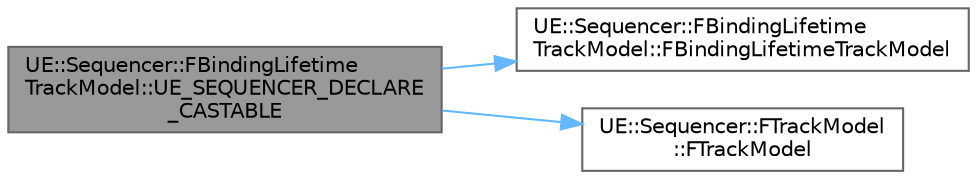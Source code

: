 digraph "UE::Sequencer::FBindingLifetimeTrackModel::UE_SEQUENCER_DECLARE_CASTABLE"
{
 // INTERACTIVE_SVG=YES
 // LATEX_PDF_SIZE
  bgcolor="transparent";
  edge [fontname=Helvetica,fontsize=10,labelfontname=Helvetica,labelfontsize=10];
  node [fontname=Helvetica,fontsize=10,shape=box,height=0.2,width=0.4];
  rankdir="LR";
  Node1 [id="Node000001",label="UE::Sequencer::FBindingLifetime\lTrackModel::UE_SEQUENCER_DECLARE\l_CASTABLE",height=0.2,width=0.4,color="gray40", fillcolor="grey60", style="filled", fontcolor="black",tooltip=" "];
  Node1 -> Node2 [id="edge1_Node000001_Node000002",color="steelblue1",style="solid",tooltip=" "];
  Node2 [id="Node000002",label="UE::Sequencer::FBindingLifetime\lTrackModel::FBindingLifetimeTrackModel",height=0.2,width=0.4,color="grey40", fillcolor="white", style="filled",URL="$d6/d1b/classUE_1_1Sequencer_1_1FBindingLifetimeTrackModel.html#a78077d1804aff7cda66875d8e795f785",tooltip=" "];
  Node1 -> Node3 [id="edge2_Node000001_Node000003",color="steelblue1",style="solid",tooltip=" "];
  Node3 [id="Node000003",label="UE::Sequencer::FTrackModel\l::FTrackModel",height=0.2,width=0.4,color="grey40", fillcolor="white", style="filled",URL="$d4/dde/classUE_1_1Sequencer_1_1FTrackModel.html#a1c1303e3c0527276a4ed8aae388f187b",tooltip=" "];
}

